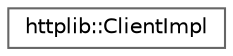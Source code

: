 digraph "Graphical Class Hierarchy"
{
 // LATEX_PDF_SIZE
  bgcolor="transparent";
  edge [fontname=Helvetica,fontsize=10,labelfontname=Helvetica,labelfontsize=10];
  node [fontname=Helvetica,fontsize=10,shape=box,height=0.2,width=0.4];
  rankdir="LR";
  Node0 [id="Node000000",label="httplib::ClientImpl",height=0.2,width=0.4,color="grey40", fillcolor="white", style="filled",URL="$classhttplib_1_1ClientImpl.html",tooltip=" "];
}
